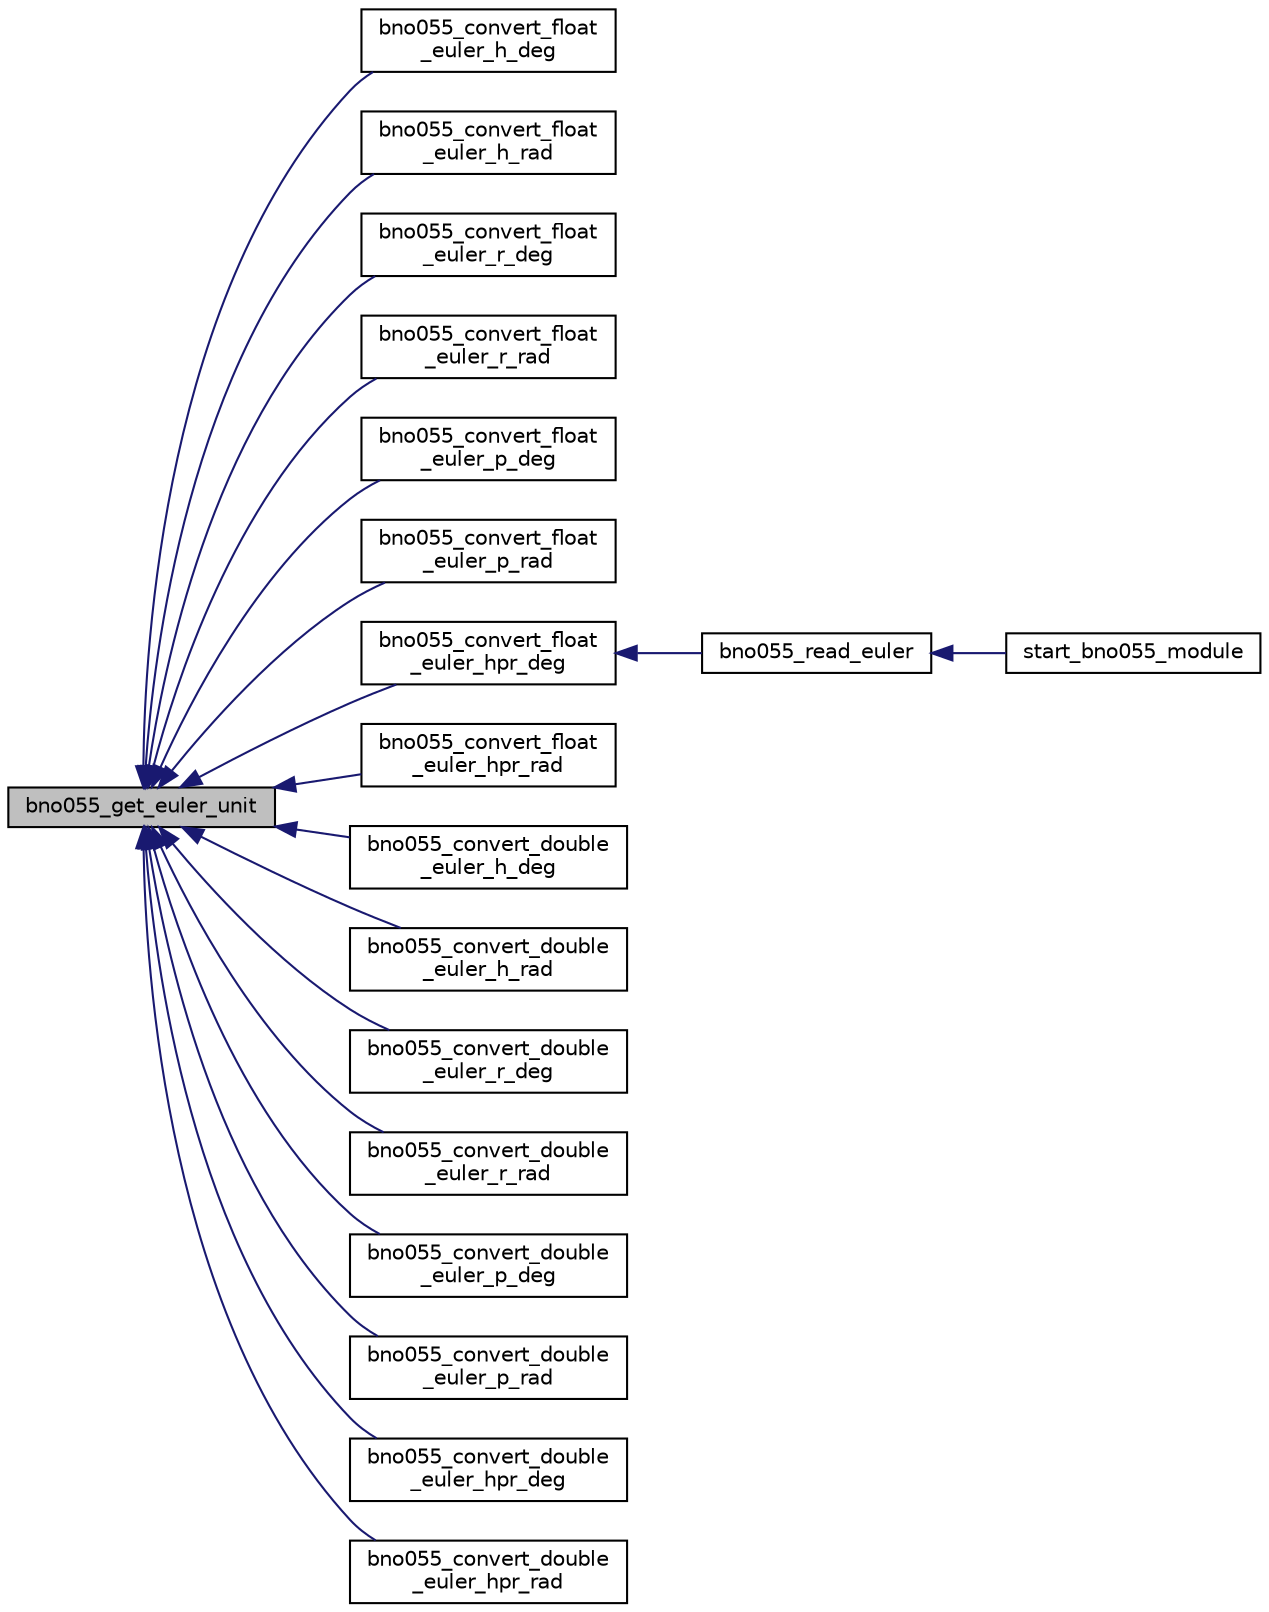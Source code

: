 digraph "bno055_get_euler_unit"
{
  edge [fontname="Helvetica",fontsize="10",labelfontname="Helvetica",labelfontsize="10"];
  node [fontname="Helvetica",fontsize="10",shape=record];
  rankdir="LR";
  Node1 [label="bno055_get_euler_unit",height=0.2,width=0.4,color="black", fillcolor="grey75", style="filled", fontcolor="black"];
  Node1 -> Node2 [dir="back",color="midnightblue",fontsize="10",style="solid",fontname="Helvetica"];
  Node2 [label="bno055_convert_float\l_euler_h_deg",height=0.2,width=0.4,color="black", fillcolor="white", style="filled",URL="$bno055_8h.html#a588fbc78e75afa34919d97a0f4cf00b1",tooltip="This API is used to convert the Euler h raw data to degree output as float. "];
  Node1 -> Node3 [dir="back",color="midnightblue",fontsize="10",style="solid",fontname="Helvetica"];
  Node3 [label="bno055_convert_float\l_euler_h_rad",height=0.2,width=0.4,color="black", fillcolor="white", style="filled",URL="$bno055_8h.html#a989b19b30a57fff5ef31aad53072e4d0",tooltip="This API is used to convert the Euler h raw data to radians output as float. "];
  Node1 -> Node4 [dir="back",color="midnightblue",fontsize="10",style="solid",fontname="Helvetica"];
  Node4 [label="bno055_convert_float\l_euler_r_deg",height=0.2,width=0.4,color="black", fillcolor="white", style="filled",URL="$bno055_8h.html#ad9cb2c821acd4e0da67d4387c84308e4",tooltip="This API is used to convert the Euler r raw data to degree output as float. "];
  Node1 -> Node5 [dir="back",color="midnightblue",fontsize="10",style="solid",fontname="Helvetica"];
  Node5 [label="bno055_convert_float\l_euler_r_rad",height=0.2,width=0.4,color="black", fillcolor="white", style="filled",URL="$bno055_8h.html#a409f2e28a2c005078e19425871f68c2f",tooltip="This API is used to convert the Euler r raw data to radians output as float. "];
  Node1 -> Node6 [dir="back",color="midnightblue",fontsize="10",style="solid",fontname="Helvetica"];
  Node6 [label="bno055_convert_float\l_euler_p_deg",height=0.2,width=0.4,color="black", fillcolor="white", style="filled",URL="$bno055_8h.html#af2894d59bedc5fc1e6d3048c246c0921",tooltip="This API is used to convert the Euler p raw data to degree output as float. "];
  Node1 -> Node7 [dir="back",color="midnightblue",fontsize="10",style="solid",fontname="Helvetica"];
  Node7 [label="bno055_convert_float\l_euler_p_rad",height=0.2,width=0.4,color="black", fillcolor="white", style="filled",URL="$bno055_8h.html#a52166f4cdbd11149f051d3d338c031f2",tooltip="This API is used to convert the Euler p raw data to radians output as float. "];
  Node1 -> Node8 [dir="back",color="midnightblue",fontsize="10",style="solid",fontname="Helvetica"];
  Node8 [label="bno055_convert_float\l_euler_hpr_deg",height=0.2,width=0.4,color="black", fillcolor="white", style="filled",URL="$bno055_8h.html#ac451958e6df29304af07c0454c6a7b40",tooltip="This API is used to convert the Euler hrp raw data to degree output as float. "];
  Node8 -> Node9 [dir="back",color="midnightblue",fontsize="10",style="solid",fontname="Helvetica"];
  Node9 [label="bno055_read_euler",height=0.2,width=0.4,color="black", fillcolor="white", style="filled",URL="$group___b_n_o055.html#ga36ed631a75005e3ba86b975b58eaf7e0"];
  Node9 -> Node10 [dir="back",color="midnightblue",fontsize="10",style="solid",fontname="Helvetica"];
  Node10 [label="start_bno055_module",height=0.2,width=0.4,color="black", fillcolor="white", style="filled",URL="$group___b_n_o055.html#ga79f76b1f8471d2a31bbebbce0b45866f"];
  Node1 -> Node11 [dir="back",color="midnightblue",fontsize="10",style="solid",fontname="Helvetica"];
  Node11 [label="bno055_convert_float\l_euler_hpr_rad",height=0.2,width=0.4,color="black", fillcolor="white", style="filled",URL="$bno055_8h.html#abd523d1bb284d25c74a248e28e4973c7",tooltip="This API is used to convert the Euler xyz raw data to radians output as float. "];
  Node1 -> Node12 [dir="back",color="midnightblue",fontsize="10",style="solid",fontname="Helvetica"];
  Node12 [label="bno055_convert_double\l_euler_h_deg",height=0.2,width=0.4,color="black", fillcolor="white", style="filled",URL="$bno055_8h.html#acee857f9955c40193e5fe9e126bf0af2",tooltip="This API is used to convert the Euler h raw data to degree output as double. "];
  Node1 -> Node13 [dir="back",color="midnightblue",fontsize="10",style="solid",fontname="Helvetica"];
  Node13 [label="bno055_convert_double\l_euler_h_rad",height=0.2,width=0.4,color="black", fillcolor="white", style="filled",URL="$bno055_8h.html#a5df8123ba2a5c8a66fda939028ae7d31",tooltip="This API is used to convert the Euler h raw data to radians output as double. "];
  Node1 -> Node14 [dir="back",color="midnightblue",fontsize="10",style="solid",fontname="Helvetica"];
  Node14 [label="bno055_convert_double\l_euler_r_deg",height=0.2,width=0.4,color="black", fillcolor="white", style="filled",URL="$bno055_8h.html#a0bb7b2d99ea3d957b71be582acd6f936",tooltip="This API is used to convert the Euler r raw data to degree output as double. "];
  Node1 -> Node15 [dir="back",color="midnightblue",fontsize="10",style="solid",fontname="Helvetica"];
  Node15 [label="bno055_convert_double\l_euler_r_rad",height=0.2,width=0.4,color="black", fillcolor="white", style="filled",URL="$bno055_8h.html#af624805b53c910052c0b8abd3c701373",tooltip="This API is used to convert the Euler r raw data to radians output as double. "];
  Node1 -> Node16 [dir="back",color="midnightblue",fontsize="10",style="solid",fontname="Helvetica"];
  Node16 [label="bno055_convert_double\l_euler_p_deg",height=0.2,width=0.4,color="black", fillcolor="white", style="filled",URL="$bno055_8h.html#a45dd2a2c3524e9cda5f0657b1fcc159e",tooltip="This API is used to convert the Euler p raw data to degree output as double. "];
  Node1 -> Node17 [dir="back",color="midnightblue",fontsize="10",style="solid",fontname="Helvetica"];
  Node17 [label="bno055_convert_double\l_euler_p_rad",height=0.2,width=0.4,color="black", fillcolor="white", style="filled",URL="$bno055_8h.html#a9e558bbd7f3792e4f3a27ef8cf8843d0",tooltip="This API is used to convert the Euler p raw data to radians output as double. "];
  Node1 -> Node18 [dir="back",color="midnightblue",fontsize="10",style="solid",fontname="Helvetica"];
  Node18 [label="bno055_convert_double\l_euler_hpr_deg",height=0.2,width=0.4,color="black", fillcolor="white", style="filled",URL="$bno055_8h.html#ae0da21a643ff074061902bb4b00d06df",tooltip="This API is used to convert the Euler hpr raw data to degree output as double. "];
  Node1 -> Node19 [dir="back",color="midnightblue",fontsize="10",style="solid",fontname="Helvetica"];
  Node19 [label="bno055_convert_double\l_euler_hpr_rad",height=0.2,width=0.4,color="black", fillcolor="white", style="filled",URL="$bno055_8h.html#ae886d3d519e97eec21d1d4f8a0d03ab4",tooltip="This API is used to convert the Euler hpr raw data to radians output as double. "];
}
